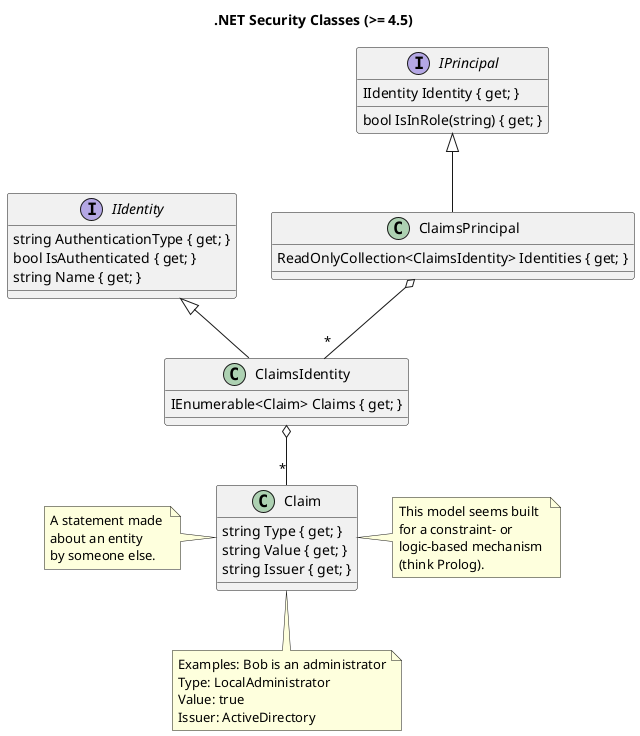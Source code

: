 @startuml
title .NET Security Classes (>= 4.5)

interface IIdentity {
    string AuthenticationType { get; }
    bool IsAuthenticated { get; }
    string Name { get; }
}

interface IPrincipal {
    IIdentity Identity { get; }
    bool IsInRole(string) { get; }
}

class ClaimsIdentity {
    IEnumerable<Claim> Claims { get; }
}

class ClaimsPrincipal {
    ReadOnlyCollection<ClaimsIdentity> Identities { get; }
}

IIdentity <|-- ClaimsIdentity
ClaimsIdentity o-- "*" Claim

IPrincipal <|-- ClaimsPrincipal
ClaimsPrincipal o-- "*" ClaimsIdentity

class Claim {
    string Type { get; }
    string Value { get; }
    string Issuer { get; }
}

note  left of Claim
A statement made 
about an entity 
by someone else. 
end note

note right of Claim
This model seems built
for a constraint- or 
logic-based mechanism 
(think Prolog).
end note

note bottom of Claim
Examples: Bob is an administrator
Type: LocalAdministrator
Value: true
Issuer: ActiveDirectory
end note

@endumi